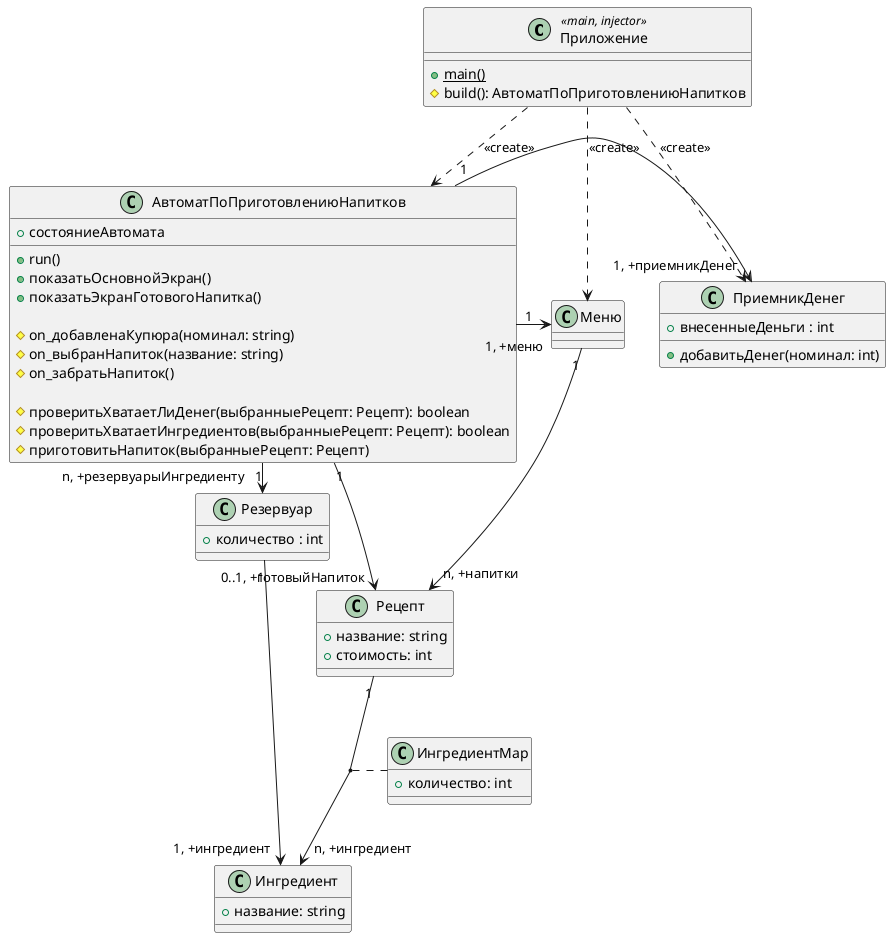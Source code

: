 @startuml base

class Приложение <<main, injector>> {
    + {static} main()
    # build(): АвтоматПоПриготовлениюНапитков
}
Приложение ..> АвтоматПоПриготовлениюНапитков: <<create>>
Приложение ..> ПриемникДенег: <<create>>
Приложение ..> Mеню: <<create>>


class АвтоматПоПриготовлениюНапитков {
    + состояниеАвтомата

    + run()
    + показатьОсновнойЭкран()
    + показатьЭкранГотовогоНапитка()

    # on_добавленаКупюра(номинал: string)
    # on_выбранНапиток(название: string)
    # on_забратьНапиток()

    # проверитьХватаетЛиДенег(выбранныеРецепт: Рецепт): boolean
    # проверитьХватаетИнгредиентов(выбранныеРецепт: Рецепт): boolean
    # приготовитьНапиток(выбранныеРецепт: Рецепт)
}
АвтоматПоПриготовлениюНапитков "1" -> "1, +меню" Mеню
АвтоматПоПриготовлениюНапитков "1" -> "1, +приемникДенег" ПриемникДенег
АвтоматПоПриготовлениюНапитков "1" -> "0..1, +готовыйНапиток" Рецепт
АвтоматПоПриготовлениюНапитков "1" -> "n, +резервуарыИнгредиенту" Резервуар

class Рецепт {
    + название: string
    + стоимость: int
}
Рецепт "1" --> "n, +ингредиент" Ингредиент
(Рецепт, Ингредиент) .. ИнгредиентMap
class ИнгредиентMap {
    + количество: int
}

class ПриемникДенег {
    + внесенныеДеньги : int

    + добавитьДенег(номинал: int)
}

class Mеню {
}
Mеню "1" --> "n, +напитки" Рецепт


class Резервуар {
    + количество : int
}

class Ингредиент {
    + название: string
}

Резервуар "1" --> "1, +ингредиент"  Ингредиент

' Автомат по приготовлению напитков (автомат) готовит напиток по рецепту из имеющихся в нем ингредиентов и продает покупателю. 
' На передней панели автомата расположен модуль приема денег с отображением внесенных и не потраченных денег, 
' меню выбора напитка и модуль выдачи готового напитка. Для приготовления напитка покупатель вносит деньги автомату, затем выбирает напиток, ждет когда автомат приготовит напиток, затем забирает его. 
' Ингредиенты хранятся в резервуарах. 
' Перед приготовление выбранного напитка автомат проверяет есть ли нужное количество ингредиента в его резервуаре. 
' Если какого-то ингредиента не хватает, автомат сообщает об этом покупателю. 
' Если в процессе работы автомата произошел сбой, то автомат переходит в состояние требующие сервисного обслуживания. 
' Приготовление напитков возможно только в рабочем состоянии автомата.
' Для пополнения ингредиентов приходит обслуживающий персонал. 
' Он переводит автомат в состояние сервисного обслуживания, открывает автомат и пополняет резервуары ингредиентами.
' Автомат может приготовить три напитка: кофе, кофе с молоком и горячий шоколад. 

@enduml
